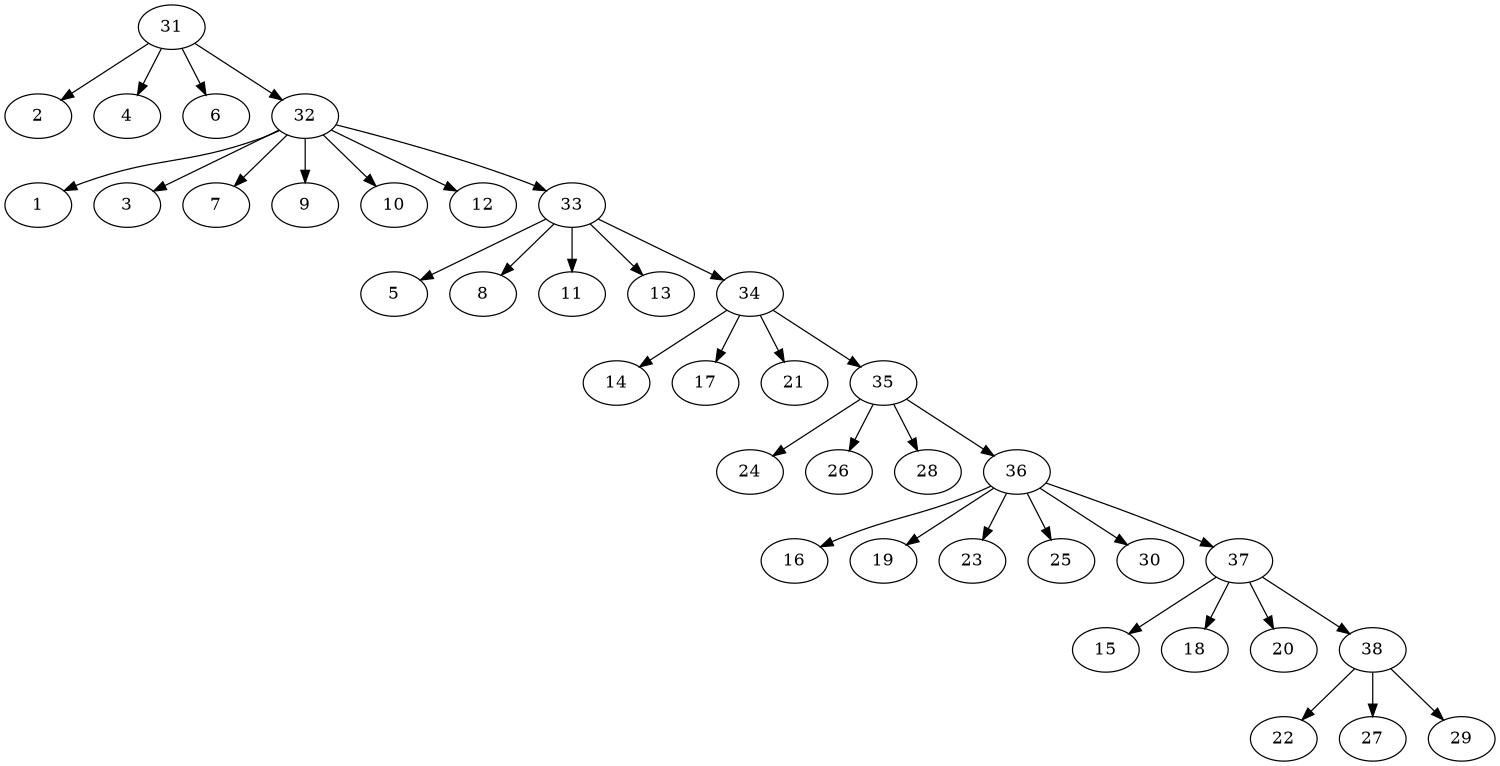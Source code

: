 digraph G {
center = 1;
size="10,10";
1;
2;
3;
4;
5;
6;
7;
8;
9;
10;
11;
12;
13;
14;
15;
16;
17;
18;
19;
20;
21;
22;
23;
24;
25;
26;
27;
28;
29;
30;
31;
32;
33;
34;
35;
36;
37;
38;
31 -> 2 ;
31 -> 4 ;
31 -> 6 ;
31 -> 32 ;
32 -> 1 ;
32 -> 3 ;
32 -> 7 ;
32 -> 9 ;
32 -> 10 ;
32 -> 12 ;
32 -> 33 ;
33 -> 5 ;
33 -> 8 ;
33 -> 11 ;
33 -> 13 ;
33 -> 34 ;
34 -> 14 ;
34 -> 17 ;
34 -> 21 ;
34 -> 35 ;
35 -> 24 ;
35 -> 26 ;
35 -> 28 ;
35 -> 36 ;
36 -> 16 ;
36 -> 19 ;
36 -> 23 ;
36 -> 25 ;
36 -> 30 ;
36 -> 37 ;
37 -> 15 ;
37 -> 18 ;
37 -> 20 ;
37 -> 38 ;
38 -> 22 ;
38 -> 27 ;
38 -> 29 ;
}